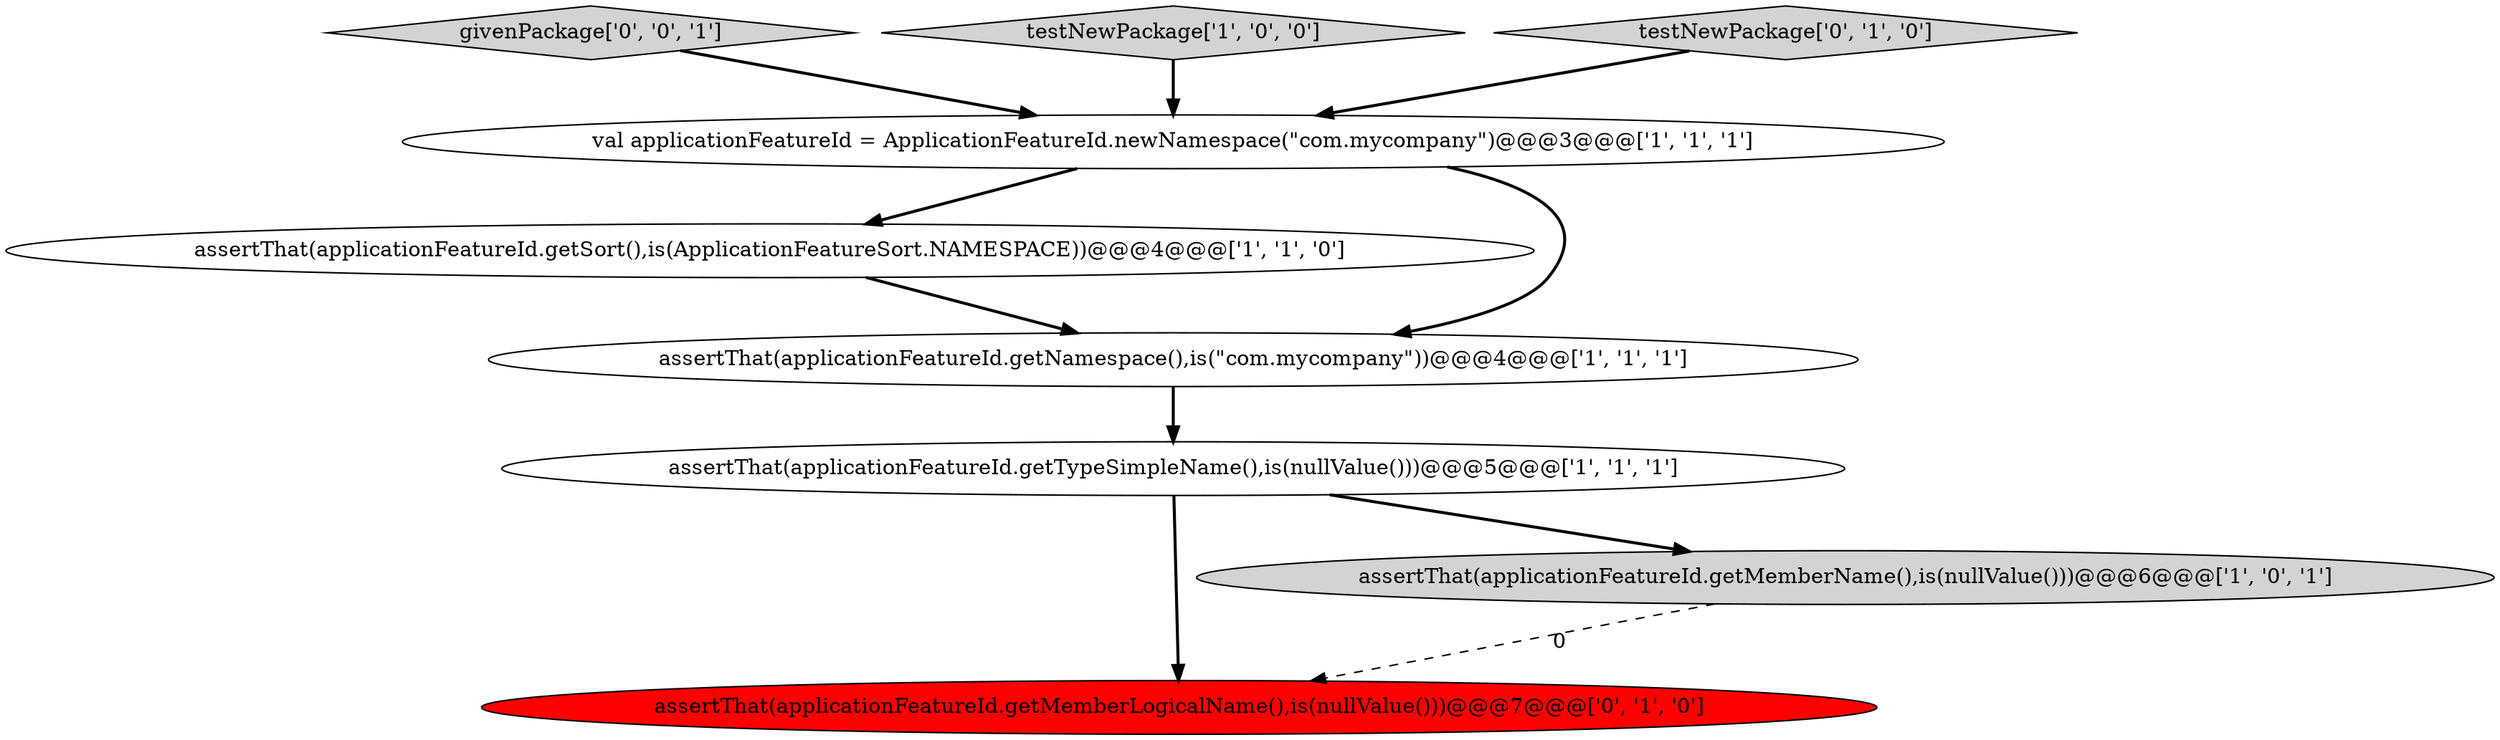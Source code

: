 digraph {
8 [style = filled, label = "givenPackage['0', '0', '1']", fillcolor = lightgray, shape = diamond image = "AAA0AAABBB3BBB"];
3 [style = filled, label = "testNewPackage['1', '0', '0']", fillcolor = lightgray, shape = diamond image = "AAA0AAABBB1BBB"];
4 [style = filled, label = "assertThat(applicationFeatureId.getTypeSimpleName(),is(nullValue()))@@@5@@@['1', '1', '1']", fillcolor = white, shape = ellipse image = "AAA0AAABBB1BBB"];
5 [style = filled, label = "val applicationFeatureId = ApplicationFeatureId.newNamespace(\"com.mycompany\")@@@3@@@['1', '1', '1']", fillcolor = white, shape = ellipse image = "AAA0AAABBB1BBB"];
6 [style = filled, label = "testNewPackage['0', '1', '0']", fillcolor = lightgray, shape = diamond image = "AAA0AAABBB2BBB"];
7 [style = filled, label = "assertThat(applicationFeatureId.getMemberLogicalName(),is(nullValue()))@@@7@@@['0', '1', '0']", fillcolor = red, shape = ellipse image = "AAA1AAABBB2BBB"];
0 [style = filled, label = "assertThat(applicationFeatureId.getSort(),is(ApplicationFeatureSort.NAMESPACE))@@@4@@@['1', '1', '0']", fillcolor = white, shape = ellipse image = "AAA0AAABBB1BBB"];
2 [style = filled, label = "assertThat(applicationFeatureId.getMemberName(),is(nullValue()))@@@6@@@['1', '0', '1']", fillcolor = lightgray, shape = ellipse image = "AAA0AAABBB1BBB"];
1 [style = filled, label = "assertThat(applicationFeatureId.getNamespace(),is(\"com.mycompany\"))@@@4@@@['1', '1', '1']", fillcolor = white, shape = ellipse image = "AAA0AAABBB1BBB"];
5->1 [style = bold, label=""];
6->5 [style = bold, label=""];
1->4 [style = bold, label=""];
3->5 [style = bold, label=""];
4->2 [style = bold, label=""];
8->5 [style = bold, label=""];
5->0 [style = bold, label=""];
2->7 [style = dashed, label="0"];
0->1 [style = bold, label=""];
4->7 [style = bold, label=""];
}
